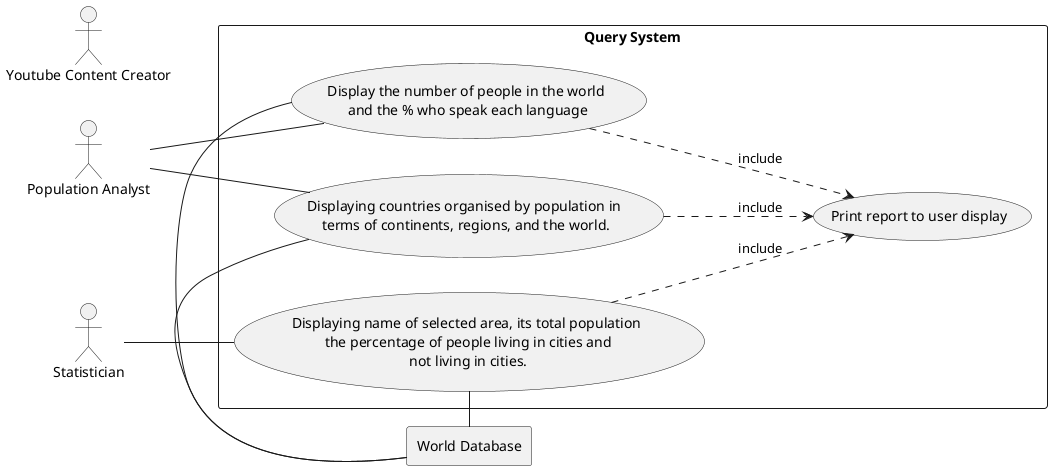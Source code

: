 @startuml
left to right direction

rectangle "World Database" as S2

:Population Analyst: as A1
:Statistician: as A2
:Youtube Content Creator: as A3

rectangle "Query System" as S1 {
    (Print report to user display) as U1
    (Display the number of people in the world\n and the % who speak each language) as U2
    A1 -- U2
    (Displaying name of selected area, its total population\n the percentage of people living in cities and\n not living in cities.) as U3
    A2 -- U3
    (Displaying countries organised by population in \nterms of continents, regions, and the world.) as U4
    A1 -- U4

      
    U2 ..> U1 : " include"
    U3 ..> U1 : " include"
    U4 ..> U1 : " include"
    U2 -left- S2
    U3 -left- S2
    U4 -left- S2

}

@enduml
